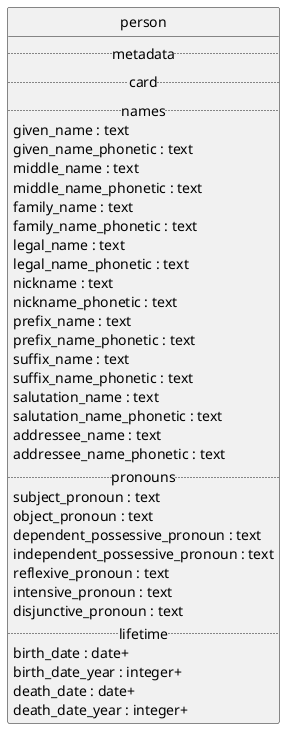 @startuml uml
skinparam monochrome true
skinparam linetype ortho
hide circle

entity person {
  .. metadata ..
  .. card ..
  .. names ..
  given_name : text
  given_name_phonetic : text
  middle_name : text
  middle_name_phonetic : text
  family_name : text
  family_name_phonetic : text
  legal_name : text
  legal_name_phonetic : text
  nickname : text
  nickname_phonetic : text
  prefix_name : text
  prefix_name_phonetic : text
  suffix_name : text
  suffix_name_phonetic : text
  salutation_name : text
  salutation_name_phonetic : text
  addressee_name : text
  addressee_name_phonetic : text
  .. pronouns ..
  subject_pronoun : text
  object_pronoun : text
  dependent_possessive_pronoun : text
  independent_possessive_pronoun : text
  reflexive_pronoun : text
  intensive_pronoun : text
  disjunctive_pronoun : text
  .. lifetime ..
  birth_date : date+
  birth_date_year : integer+
  death_date : date+
  death_date_year : integer+
}

@enduml
